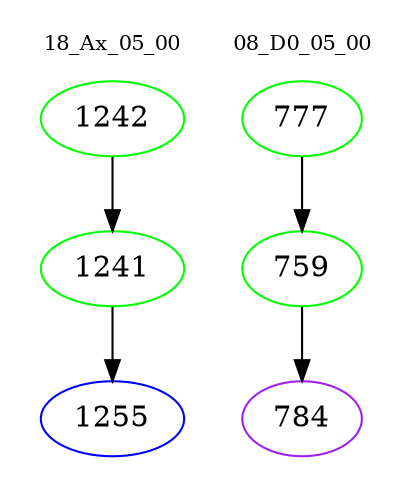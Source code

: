digraph{
subgraph cluster_0 {
color = white
label = "18_Ax_05_00";
fontsize=10;
T0_1242 [label="1242", color="green"]
T0_1242 -> T0_1241 [color="black"]
T0_1241 [label="1241", color="green"]
T0_1241 -> T0_1255 [color="black"]
T0_1255 [label="1255", color="blue"]
}
subgraph cluster_1 {
color = white
label = "08_D0_05_00";
fontsize=10;
T1_777 [label="777", color="green"]
T1_777 -> T1_759 [color="black"]
T1_759 [label="759", color="green"]
T1_759 -> T1_784 [color="black"]
T1_784 [label="784", color="purple"]
}
}
